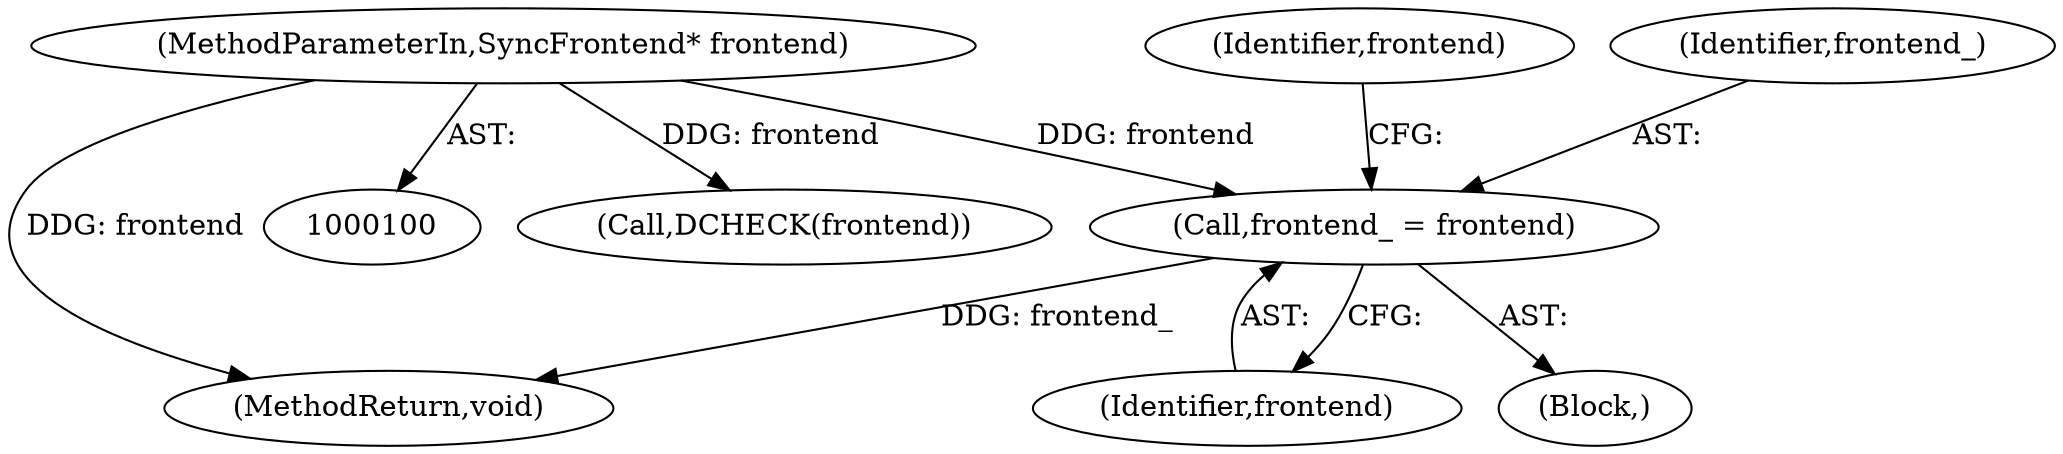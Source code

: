 digraph "0_Chrome_bf381d8a02c3d272d4dd879ac719d8993dfb5ad6_0@pointer" {
"1000112" [label="(Call,frontend_ = frontend)"];
"1000101" [label="(MethodParameterIn,SyncFrontend* frontend)"];
"1000114" [label="(Identifier,frontend)"];
"1000116" [label="(Identifier,frontend)"];
"1000115" [label="(Call,DCHECK(frontend))"];
"1000113" [label="(Identifier,frontend_)"];
"1000101" [label="(MethodParameterIn,SyncFrontend* frontend)"];
"1000223" [label="(MethodReturn,void)"];
"1000112" [label="(Call,frontend_ = frontend)"];
"1000107" [label="(Block,)"];
"1000112" -> "1000107"  [label="AST: "];
"1000112" -> "1000114"  [label="CFG: "];
"1000113" -> "1000112"  [label="AST: "];
"1000114" -> "1000112"  [label="AST: "];
"1000116" -> "1000112"  [label="CFG: "];
"1000112" -> "1000223"  [label="DDG: frontend_"];
"1000101" -> "1000112"  [label="DDG: frontend"];
"1000101" -> "1000100"  [label="AST: "];
"1000101" -> "1000223"  [label="DDG: frontend"];
"1000101" -> "1000115"  [label="DDG: frontend"];
}
